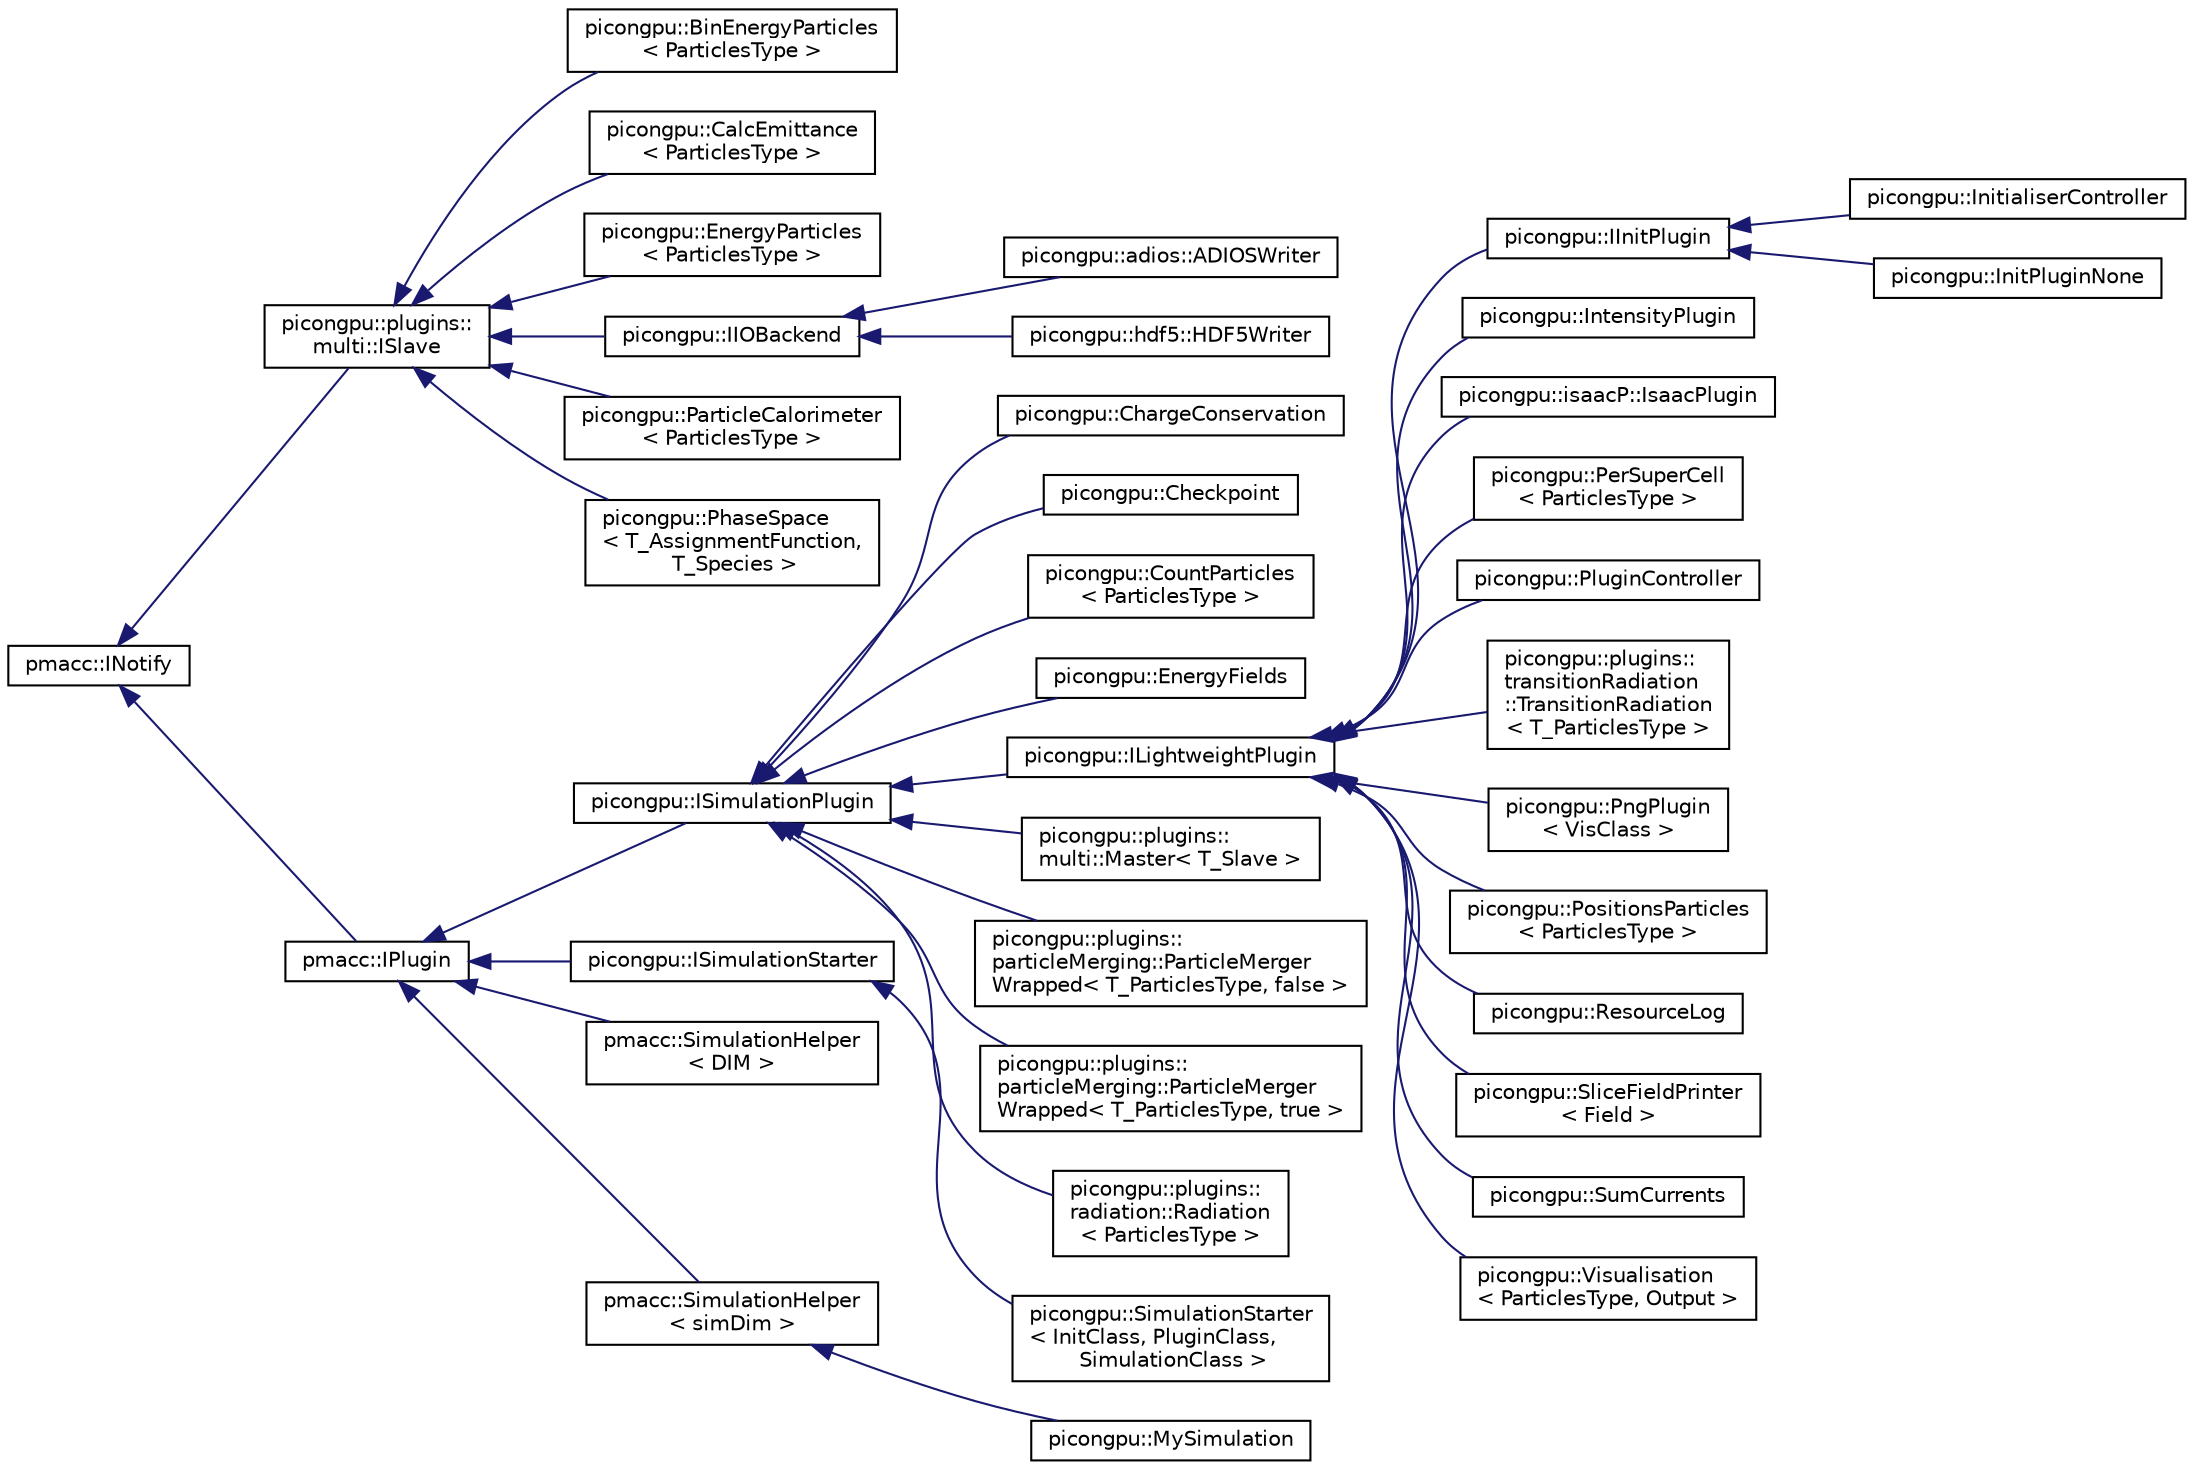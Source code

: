digraph "Graphical Class Hierarchy"
{
 // LATEX_PDF_SIZE
  edge [fontname="Helvetica",fontsize="10",labelfontname="Helvetica",labelfontsize="10"];
  node [fontname="Helvetica",fontsize="10",shape=record];
  rankdir="LR";
  Node0 [label="pmacc::INotify",height=0.2,width=0.4,color="black", fillcolor="white", style="filled",URL="$classpmacc_1_1_i_notify.html",tooltip=" "];
  Node0 -> Node1 [dir="back",color="midnightblue",fontsize="10",style="solid",fontname="Helvetica"];
  Node1 [label="picongpu::plugins::\lmulti::ISlave",height=0.2,width=0.4,color="black", fillcolor="white", style="filled",URL="$structpicongpu_1_1plugins_1_1multi_1_1_i_slave.html",tooltip="Interface for a slave plugin."];
  Node1 -> Node2 [dir="back",color="midnightblue",fontsize="10",style="solid",fontname="Helvetica"];
  Node2 [label="picongpu::BinEnergyParticles\l\< ParticlesType \>",height=0.2,width=0.4,color="black", fillcolor="white", style="filled",URL="$classpicongpu_1_1_bin_energy_particles.html",tooltip=" "];
  Node1 -> Node3 [dir="back",color="midnightblue",fontsize="10",style="solid",fontname="Helvetica"];
  Node3 [label="picongpu::CalcEmittance\l\< ParticlesType \>",height=0.2,width=0.4,color="black", fillcolor="white", style="filled",URL="$classpicongpu_1_1_calc_emittance.html",tooltip=" "];
  Node1 -> Node4 [dir="back",color="midnightblue",fontsize="10",style="solid",fontname="Helvetica"];
  Node4 [label="picongpu::EnergyParticles\l\< ParticlesType \>",height=0.2,width=0.4,color="black", fillcolor="white", style="filled",URL="$classpicongpu_1_1_energy_particles.html",tooltip=" "];
  Node1 -> Node5 [dir="back",color="midnightblue",fontsize="10",style="solid",fontname="Helvetica"];
  Node5 [label="picongpu::IIOBackend",height=0.2,width=0.4,color="black", fillcolor="white", style="filled",URL="$classpicongpu_1_1_i_i_o_backend.html",tooltip="Interface for IO-backends with restart capability."];
  Node5 -> Node6 [dir="back",color="midnightblue",fontsize="10",style="solid",fontname="Helvetica"];
  Node6 [label="picongpu::adios::ADIOSWriter",height=0.2,width=0.4,color="black", fillcolor="white", style="filled",URL="$classpicongpu_1_1adios_1_1_a_d_i_o_s_writer.html",tooltip="Writes simulation data to adios files."];
  Node5 -> Node7 [dir="back",color="midnightblue",fontsize="10",style="solid",fontname="Helvetica"];
  Node7 [label="picongpu::hdf5::HDF5Writer",height=0.2,width=0.4,color="black", fillcolor="white", style="filled",URL="$classpicongpu_1_1hdf5_1_1_h_d_f5_writer.html",tooltip="Writes simulation data to hdf5 files using libSplash."];
  Node1 -> Node8 [dir="back",color="midnightblue",fontsize="10",style="solid",fontname="Helvetica"];
  Node8 [label="picongpu::ParticleCalorimeter\l\< ParticlesType \>",height=0.2,width=0.4,color="black", fillcolor="white", style="filled",URL="$classpicongpu_1_1_particle_calorimeter.html",tooltip="Virtual particle calorimeter plugin."];
  Node1 -> Node9 [dir="back",color="midnightblue",fontsize="10",style="solid",fontname="Helvetica"];
  Node9 [label="picongpu::PhaseSpace\l\< T_AssignmentFunction,\l T_Species \>",height=0.2,width=0.4,color="black", fillcolor="white", style="filled",URL="$classpicongpu_1_1_phase_space.html",tooltip=" "];
  Node0 -> Node10 [dir="back",color="midnightblue",fontsize="10",style="solid",fontname="Helvetica"];
  Node10 [label="pmacc::IPlugin",height=0.2,width=0.4,color="black", fillcolor="white", style="filled",URL="$classpmacc_1_1_i_plugin.html",tooltip=" "];
  Node10 -> Node11 [dir="back",color="midnightblue",fontsize="10",style="solid",fontname="Helvetica"];
  Node11 [label="picongpu::ISimulationPlugin",height=0.2,width=0.4,color="black", fillcolor="white", style="filled",URL="$classpicongpu_1_1_i_simulation_plugin.html",tooltip="Interface for a simulation plugin in PIConGPU which has a MappingDesc."];
  Node11 -> Node12 [dir="back",color="midnightblue",fontsize="10",style="solid",fontname="Helvetica"];
  Node12 [label="picongpu::ChargeConservation",height=0.2,width=0.4,color="black", fillcolor="white", style="filled",URL="$classpicongpu_1_1_charge_conservation.html",tooltip="maximum difference between electron charge density and div E"];
  Node11 -> Node13 [dir="back",color="midnightblue",fontsize="10",style="solid",fontname="Helvetica"];
  Node13 [label="picongpu::Checkpoint",height=0.2,width=0.4,color="black", fillcolor="white", style="filled",URL="$classpicongpu_1_1_checkpoint.html",tooltip="Checkpoint creation and load."];
  Node11 -> Node14 [dir="back",color="midnightblue",fontsize="10",style="solid",fontname="Helvetica"];
  Node14 [label="picongpu::CountParticles\l\< ParticlesType \>",height=0.2,width=0.4,color="black", fillcolor="white", style="filled",URL="$classpicongpu_1_1_count_particles.html",tooltip=" "];
  Node11 -> Node15 [dir="back",color="midnightblue",fontsize="10",style="solid",fontname="Helvetica"];
  Node15 [label="picongpu::EnergyFields",height=0.2,width=0.4,color="black", fillcolor="white", style="filled",URL="$classpicongpu_1_1_energy_fields.html",tooltip=" "];
  Node11 -> Node16 [dir="back",color="midnightblue",fontsize="10",style="solid",fontname="Helvetica"];
  Node16 [label="picongpu::ILightweightPlugin",height=0.2,width=0.4,color="black", fillcolor="white", style="filled",URL="$classpicongpu_1_1_i_lightweight_plugin.html",tooltip="Interface for a lightweight simulation plugin without checkpoint/restart capabilities."];
  Node16 -> Node17 [dir="back",color="midnightblue",fontsize="10",style="solid",fontname="Helvetica"];
  Node17 [label="picongpu::IInitPlugin",height=0.2,width=0.4,color="black", fillcolor="white", style="filled",URL="$classpicongpu_1_1_i_init_plugin.html",tooltip=" "];
  Node17 -> Node18 [dir="back",color="midnightblue",fontsize="10",style="solid",fontname="Helvetica"];
  Node18 [label="picongpu::InitialiserController",height=0.2,width=0.4,color="black", fillcolor="white", style="filled",URL="$classpicongpu_1_1_initialiser_controller.html",tooltip=" "];
  Node17 -> Node19 [dir="back",color="midnightblue",fontsize="10",style="solid",fontname="Helvetica"];
  Node19 [label="picongpu::InitPluginNone",height=0.2,width=0.4,color="black", fillcolor="white", style="filled",URL="$classpicongpu_1_1_init_plugin_none.html",tooltip=" "];
  Node16 -> Node20 [dir="back",color="midnightblue",fontsize="10",style="solid",fontname="Helvetica"];
  Node20 [label="picongpu::IntensityPlugin",height=0.2,width=0.4,color="black", fillcolor="white", style="filled",URL="$classpicongpu_1_1_intensity_plugin.html",tooltip=" "];
  Node16 -> Node21 [dir="back",color="midnightblue",fontsize="10",style="solid",fontname="Helvetica"];
  Node21 [label="picongpu::isaacP::IsaacPlugin",height=0.2,width=0.4,color="black", fillcolor="white", style="filled",URL="$classpicongpu_1_1isaac_p_1_1_isaac_plugin.html",tooltip=" "];
  Node16 -> Node22 [dir="back",color="midnightblue",fontsize="10",style="solid",fontname="Helvetica"];
  Node22 [label="picongpu::PerSuperCell\l\< ParticlesType \>",height=0.2,width=0.4,color="black", fillcolor="white", style="filled",URL="$classpicongpu_1_1_per_super_cell.html",tooltip="Count makro particle of a species and write down the result to a global HDF5 file."];
  Node16 -> Node23 [dir="back",color="midnightblue",fontsize="10",style="solid",fontname="Helvetica"];
  Node23 [label="picongpu::PluginController",height=0.2,width=0.4,color="black", fillcolor="white", style="filled",URL="$classpicongpu_1_1_plugin_controller.html",tooltip="Plugin management controller for user-level plugins."];
  Node16 -> Node24 [dir="back",color="midnightblue",fontsize="10",style="solid",fontname="Helvetica"];
  Node24 [label="picongpu::plugins::\ltransitionRadiation\l::TransitionRadiation\l\< T_ParticlesType \>",height=0.2,width=0.4,color="black", fillcolor="white", style="filled",URL="$classpicongpu_1_1plugins_1_1transition_radiation_1_1_transition_radiation.html",tooltip="Implementation of transition radiation for in situ calculation in PIConGPU."];
  Node16 -> Node25 [dir="back",color="midnightblue",fontsize="10",style="solid",fontname="Helvetica"];
  Node25 [label="picongpu::PngPlugin\l\< VisClass \>",height=0.2,width=0.4,color="black", fillcolor="white", style="filled",URL="$classpicongpu_1_1_png_plugin.html",tooltip=" "];
  Node16 -> Node26 [dir="back",color="midnightblue",fontsize="10",style="solid",fontname="Helvetica"];
  Node26 [label="picongpu::PositionsParticles\l\< ParticlesType \>",height=0.2,width=0.4,color="black", fillcolor="white", style="filled",URL="$classpicongpu_1_1_positions_particles.html",tooltip=" "];
  Node16 -> Node27 [dir="back",color="midnightblue",fontsize="10",style="solid",fontname="Helvetica"];
  Node27 [label="picongpu::ResourceLog",height=0.2,width=0.4,color="black", fillcolor="white", style="filled",URL="$classpicongpu_1_1_resource_log.html",tooltip=" "];
  Node16 -> Node28 [dir="back",color="midnightblue",fontsize="10",style="solid",fontname="Helvetica"];
  Node28 [label="picongpu::SliceFieldPrinter\l\< Field \>",height=0.2,width=0.4,color="black", fillcolor="white", style="filled",URL="$classpicongpu_1_1_slice_field_printer.html",tooltip=" "];
  Node16 -> Node29 [dir="back",color="midnightblue",fontsize="10",style="solid",fontname="Helvetica"];
  Node29 [label="picongpu::SumCurrents",height=0.2,width=0.4,color="black", fillcolor="white", style="filled",URL="$classpicongpu_1_1_sum_currents.html",tooltip=" "];
  Node16 -> Node30 [dir="back",color="midnightblue",fontsize="10",style="solid",fontname="Helvetica"];
  Node30 [label="picongpu::Visualisation\l\< ParticlesType, Output \>",height=0.2,width=0.4,color="black", fillcolor="white", style="filled",URL="$classpicongpu_1_1_visualisation.html",tooltip="Visualizes simulation data by writing png files."];
  Node11 -> Node31 [dir="back",color="midnightblue",fontsize="10",style="solid",fontname="Helvetica"];
  Node31 [label="picongpu::plugins::\lmulti::Master\< T_Slave \>",height=0.2,width=0.4,color="black", fillcolor="white", style="filled",URL="$classpicongpu_1_1plugins_1_1multi_1_1_master.html",tooltip="Master class to create multi plugins."];
  Node11 -> Node32 [dir="back",color="midnightblue",fontsize="10",style="solid",fontname="Helvetica"];
  Node32 [label="picongpu::plugins::\lparticleMerging::ParticleMerger\lWrapped\< T_ParticlesType, false \>",height=0.2,width=0.4,color="black", fillcolor="white", style="filled",URL="$structpicongpu_1_1plugins_1_1particle_merging_1_1_particle_merger_wrapped_3_01_t___particles_type_00_01false_01_4.html",tooltip=" "];
  Node11 -> Node33 [dir="back",color="midnightblue",fontsize="10",style="solid",fontname="Helvetica"];
  Node33 [label="picongpu::plugins::\lparticleMerging::ParticleMerger\lWrapped\< T_ParticlesType, true \>",height=0.2,width=0.4,color="black", fillcolor="white", style="filled",URL="$structpicongpu_1_1plugins_1_1particle_merging_1_1_particle_merger_wrapped_3_01_t___particles_type_00_01true_01_4.html",tooltip=" "];
  Node11 -> Node34 [dir="back",color="midnightblue",fontsize="10",style="solid",fontname="Helvetica"];
  Node34 [label="picongpu::plugins::\lradiation::Radiation\l\< ParticlesType \>",height=0.2,width=0.4,color="black", fillcolor="white", style="filled",URL="$classpicongpu_1_1plugins_1_1radiation_1_1_radiation.html",tooltip=" "];
  Node10 -> Node35 [dir="back",color="midnightblue",fontsize="10",style="solid",fontname="Helvetica"];
  Node35 [label="picongpu::ISimulationStarter",height=0.2,width=0.4,color="black", fillcolor="white", style="filled",URL="$classpicongpu_1_1_i_simulation_starter.html",tooltip=" "];
  Node35 -> Node36 [dir="back",color="midnightblue",fontsize="10",style="solid",fontname="Helvetica"];
  Node36 [label="picongpu::SimulationStarter\l\< InitClass, PluginClass,\l SimulationClass \>",height=0.2,width=0.4,color="black", fillcolor="white", style="filled",URL="$classpicongpu_1_1_simulation_starter.html",tooltip=" "];
  Node10 -> Node37 [dir="back",color="midnightblue",fontsize="10",style="solid",fontname="Helvetica"];
  Node37 [label="pmacc::SimulationHelper\l\< DIM \>",height=0.2,width=0.4,color="black", fillcolor="white", style="filled",URL="$classpmacc_1_1_simulation_helper.html",tooltip="Abstract base class for simulations."];
  Node10 -> Node38 [dir="back",color="midnightblue",fontsize="10",style="solid",fontname="Helvetica"];
  Node38 [label="pmacc::SimulationHelper\l\< simDim \>",height=0.2,width=0.4,color="black", fillcolor="white", style="filled",URL="$classpmacc_1_1_simulation_helper.html",tooltip=" "];
  Node38 -> Node39 [dir="back",color="midnightblue",fontsize="10",style="solid",fontname="Helvetica"];
  Node39 [label="picongpu::MySimulation",height=0.2,width=0.4,color="black", fillcolor="white", style="filled",URL="$classpicongpu_1_1_my_simulation.html",tooltip="Global simulation controller class."];
}
